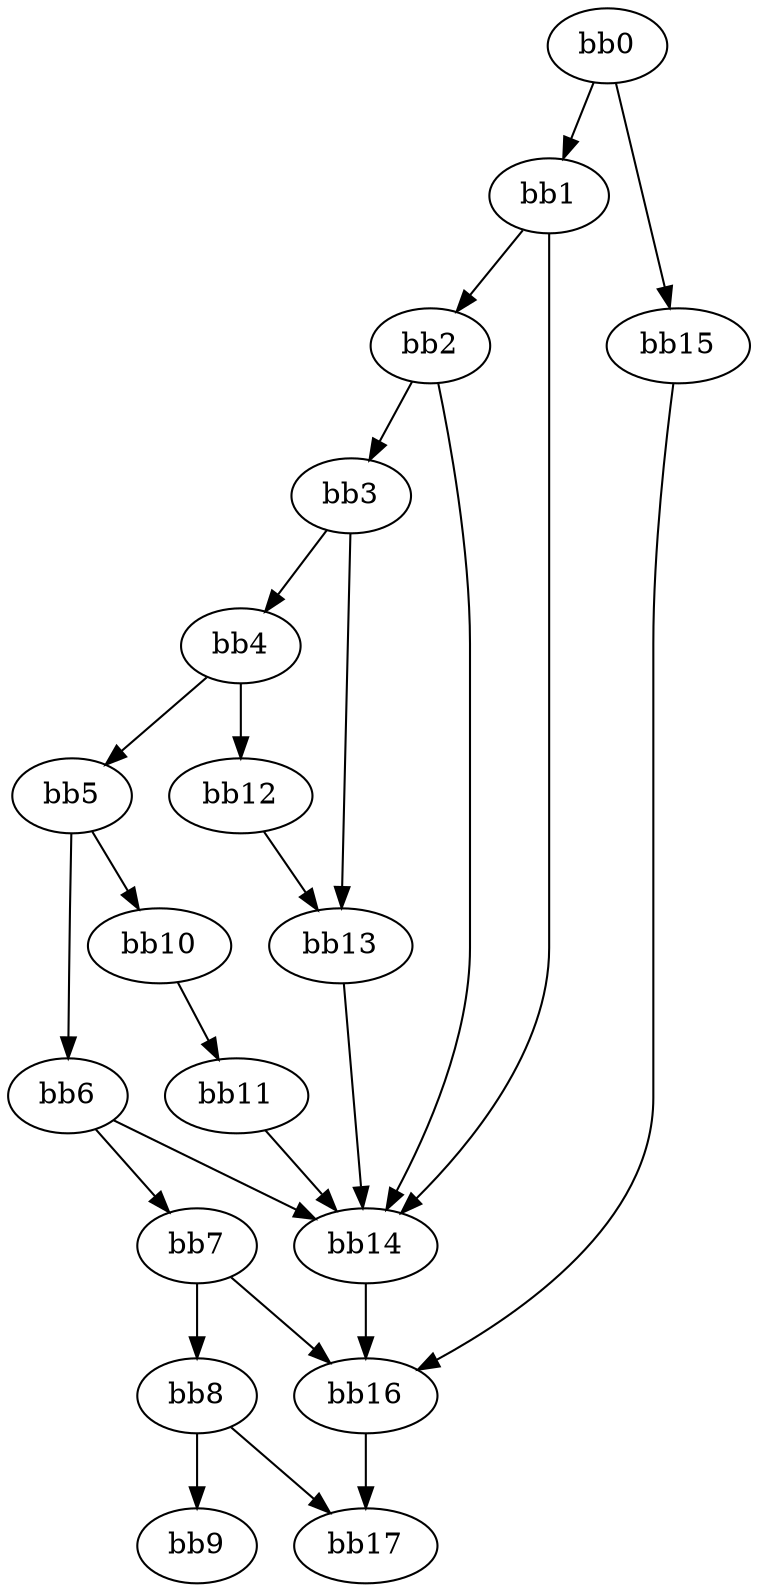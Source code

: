 digraph {
    0 [ label = "bb0\l" ]
    1 [ label = "bb1\l" ]
    2 [ label = "bb2\l" ]
    3 [ label = "bb3\l" ]
    4 [ label = "bb4\l" ]
    5 [ label = "bb5\l" ]
    6 [ label = "bb6\l" ]
    7 [ label = "bb7\l" ]
    8 [ label = "bb8\l" ]
    9 [ label = "bb9\l" ]
    10 [ label = "bb10\l" ]
    11 [ label = "bb11\l" ]
    12 [ label = "bb12\l" ]
    13 [ label = "bb13\l" ]
    14 [ label = "bb14\l" ]
    15 [ label = "bb15\l" ]
    16 [ label = "bb16\l" ]
    17 [ label = "bb17\l" ]
    0 -> 1 [ ]
    0 -> 15 [ ]
    1 -> 2 [ ]
    1 -> 14 [ ]
    2 -> 3 [ ]
    2 -> 14 [ ]
    3 -> 4 [ ]
    3 -> 13 [ ]
    4 -> 5 [ ]
    4 -> 12 [ ]
    5 -> 6 [ ]
    5 -> 10 [ ]
    6 -> 7 [ ]
    6 -> 14 [ ]
    7 -> 8 [ ]
    7 -> 16 [ ]
    8 -> 9 [ ]
    8 -> 17 [ ]
    10 -> 11 [ ]
    11 -> 14 [ ]
    12 -> 13 [ ]
    13 -> 14 [ ]
    14 -> 16 [ ]
    15 -> 16 [ ]
    16 -> 17 [ ]
}

